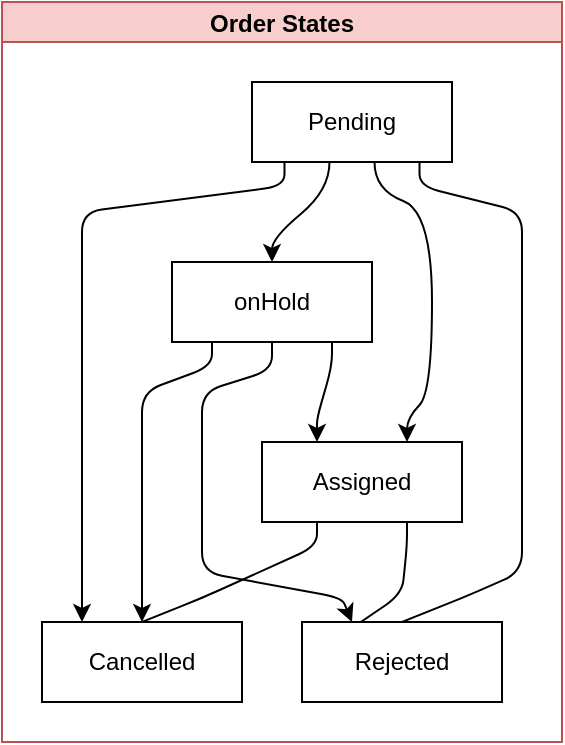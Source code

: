 <mxfile>
    <diagram id="5CAy903g9543U003dbfl" name="Page-1">
        <mxGraphModel dx="1153" dy="362" grid="1" gridSize="10" guides="1" tooltips="1" connect="1" arrows="1" fold="1" page="1" pageScale="1" pageWidth="850" pageHeight="1100" math="0" shadow="0">
            <root>
                <mxCell id="0"/>
                <mxCell id="1" parent="0"/>
                <mxCell id="2" value="Order States" style="swimlane;startSize=20;horizontal=1;childLayout=flowLayout;flowOrientation=north;resizable=0;interRankCellSpacing=50;containerType=tree;fillColor=#f8cecc;strokeColor=#b85450;" vertex="1" parent="1">
                    <mxGeometry x="20" y="20" width="280" height="370" as="geometry"/>
                </mxCell>
                <mxCell id="12" style="edgeStyle=orthogonalEdgeStyle;html=1;orthogonal=1;noEdgeStyle=1;" edge="1" parent="2" source="3" target="11">
                    <mxGeometry relative="1" as="geometry">
                        <Array as="points">
                            <mxPoint x="141.25" y="92"/>
                            <mxPoint x="40" y="105"/>
                            <mxPoint x="40" y="195"/>
                            <mxPoint x="40" y="195"/>
                            <mxPoint x="40" y="285"/>
                            <mxPoint x="40" y="298"/>
                        </Array>
                    </mxGeometry>
                </mxCell>
                <mxCell id="19" style="edgeStyle=orthogonalEdgeStyle;html=1;entryX=0;entryY=0.5;entryDx=0;entryDy=0;noEdgeStyle=1;orthogonal=1;" edge="1" parent="2" source="3" target="13">
                    <mxGeometry relative="1" as="geometry">
                        <Array as="points">
                            <mxPoint x="208.75" y="92"/>
                            <mxPoint x="260" y="105"/>
                            <mxPoint x="260" y="195"/>
                            <mxPoint x="260" y="195"/>
                            <mxPoint x="260" y="285"/>
                            <mxPoint x="230" y="298"/>
                        </Array>
                    </mxGeometry>
                </mxCell>
                <mxCell id="3" value="Pending" style="whiteSpace=wrap;html=1;" vertex="1" parent="2">
                    <mxGeometry x="125" y="40" width="100" height="40" as="geometry"/>
                </mxCell>
                <mxCell id="16" style="edgeStyle=orthogonalEdgeStyle;html=1;noEdgeStyle=1;orthogonal=1;" edge="1" parent="2" source="4" target="6">
                    <mxGeometry relative="1" as="geometry">
                        <Array as="points">
                            <mxPoint x="165" y="182"/>
                            <mxPoint x="157.5" y="208"/>
                        </Array>
                    </mxGeometry>
                </mxCell>
                <mxCell id="17" style="edgeStyle=orthogonalEdgeStyle;html=1;entryX=0.25;entryY=0;entryDx=0;entryDy=0;noEdgeStyle=1;orthogonal=1;" edge="1" parent="2" source="4" target="13">
                    <mxGeometry relative="1" as="geometry">
                        <Array as="points">
                            <mxPoint x="135" y="184"/>
                            <mxPoint x="100" y="195"/>
                            <mxPoint x="100" y="285"/>
                            <mxPoint x="170" y="298"/>
                        </Array>
                    </mxGeometry>
                </mxCell>
                <mxCell id="18" style="edgeStyle=orthogonalEdgeStyle;html=1;noEdgeStyle=1;orthogonal=1;" edge="1" parent="2" source="4" target="11">
                    <mxGeometry relative="1" as="geometry">
                        <Array as="points">
                            <mxPoint x="105" y="182"/>
                            <mxPoint x="70" y="195"/>
                            <mxPoint x="70" y="285"/>
                            <mxPoint x="70" y="296"/>
                        </Array>
                    </mxGeometry>
                </mxCell>
                <mxCell id="4" value="onHold" style="whiteSpace=wrap;html=1;" vertex="1" parent="2">
                    <mxGeometry x="85" y="130" width="100" height="40" as="geometry"/>
                </mxCell>
                <mxCell id="5" value="" style="html=1;curved=1;noEdgeStyle=1;orthogonal=1;" edge="1" parent="2" source="3" target="4">
                    <mxGeometry relative="1" as="geometry">
                        <Array as="points">
                            <mxPoint x="163.75" y="94"/>
                            <mxPoint x="135" y="118"/>
                        </Array>
                    </mxGeometry>
                </mxCell>
                <mxCell id="14" style="edgeStyle=orthogonalEdgeStyle;html=1;entryX=0;entryY=0.5;entryDx=0;entryDy=0;noEdgeStyle=1;orthogonal=1;" edge="1" parent="2" source="6" target="11">
                    <mxGeometry relative="1" as="geometry">
                        <Array as="points">
                            <mxPoint x="157.5" y="272"/>
                            <mxPoint x="100" y="298"/>
                        </Array>
                    </mxGeometry>
                </mxCell>
                <mxCell id="15" style="edgeStyle=orthogonalEdgeStyle;html=1;entryX=0;entryY=0.5;entryDx=0;entryDy=0;noEdgeStyle=1;orthogonal=1;" edge="1" parent="2" source="6" target="13">
                    <mxGeometry relative="1" as="geometry">
                        <Array as="points">
                            <mxPoint x="202.5" y="272"/>
                            <mxPoint x="200" y="296"/>
                        </Array>
                    </mxGeometry>
                </mxCell>
                <mxCell id="6" value="Assigned" style="whiteSpace=wrap;html=1;" vertex="1" parent="2">
                    <mxGeometry x="130" y="220" width="100" height="40" as="geometry"/>
                </mxCell>
                <mxCell id="7" value="" style="html=1;curved=1;noEdgeStyle=1;orthogonal=1;" edge="1" parent="2" source="3" target="6">
                    <mxGeometry relative="1" as="geometry">
                        <Array as="points">
                            <mxPoint x="186.25" y="94"/>
                            <mxPoint x="215" y="105"/>
                            <mxPoint x="215" y="195"/>
                            <mxPoint x="202.5" y="208"/>
                        </Array>
                    </mxGeometry>
                </mxCell>
                <mxCell id="11" value="Cancelled" style="whiteSpace=wrap;html=1;" vertex="1" parent="2">
                    <mxGeometry x="20" y="310" width="100" height="40" as="geometry"/>
                </mxCell>
                <mxCell id="13" value="Rejected" style="whiteSpace=wrap;html=1;" vertex="1" parent="2">
                    <mxGeometry x="150" y="310" width="100" height="40" as="geometry"/>
                </mxCell>
            </root>
        </mxGraphModel>
    </diagram>
</mxfile>